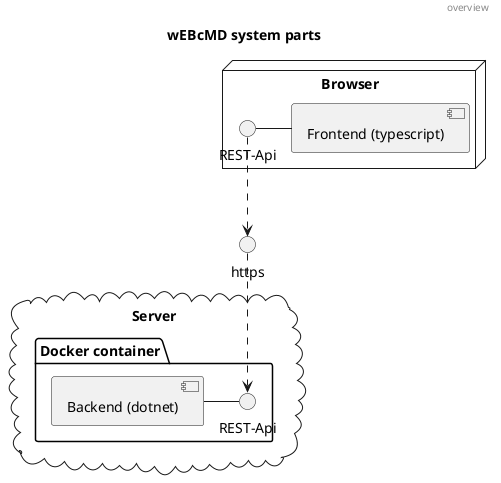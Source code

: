 @startuml SystemOverview
header overview
title wEBcMD system parts
cloud Server {
	package "Docker container"{
		() "REST-Api" as rests
		[Backend (dotnet)] as backend
	}
}
node Browser {
	() "REST-Api" as restc
	[Frontend (typescript)] as frontend
}
https ..> rests
backend - rests
restc ..> https
restc - frontend
@enduml
